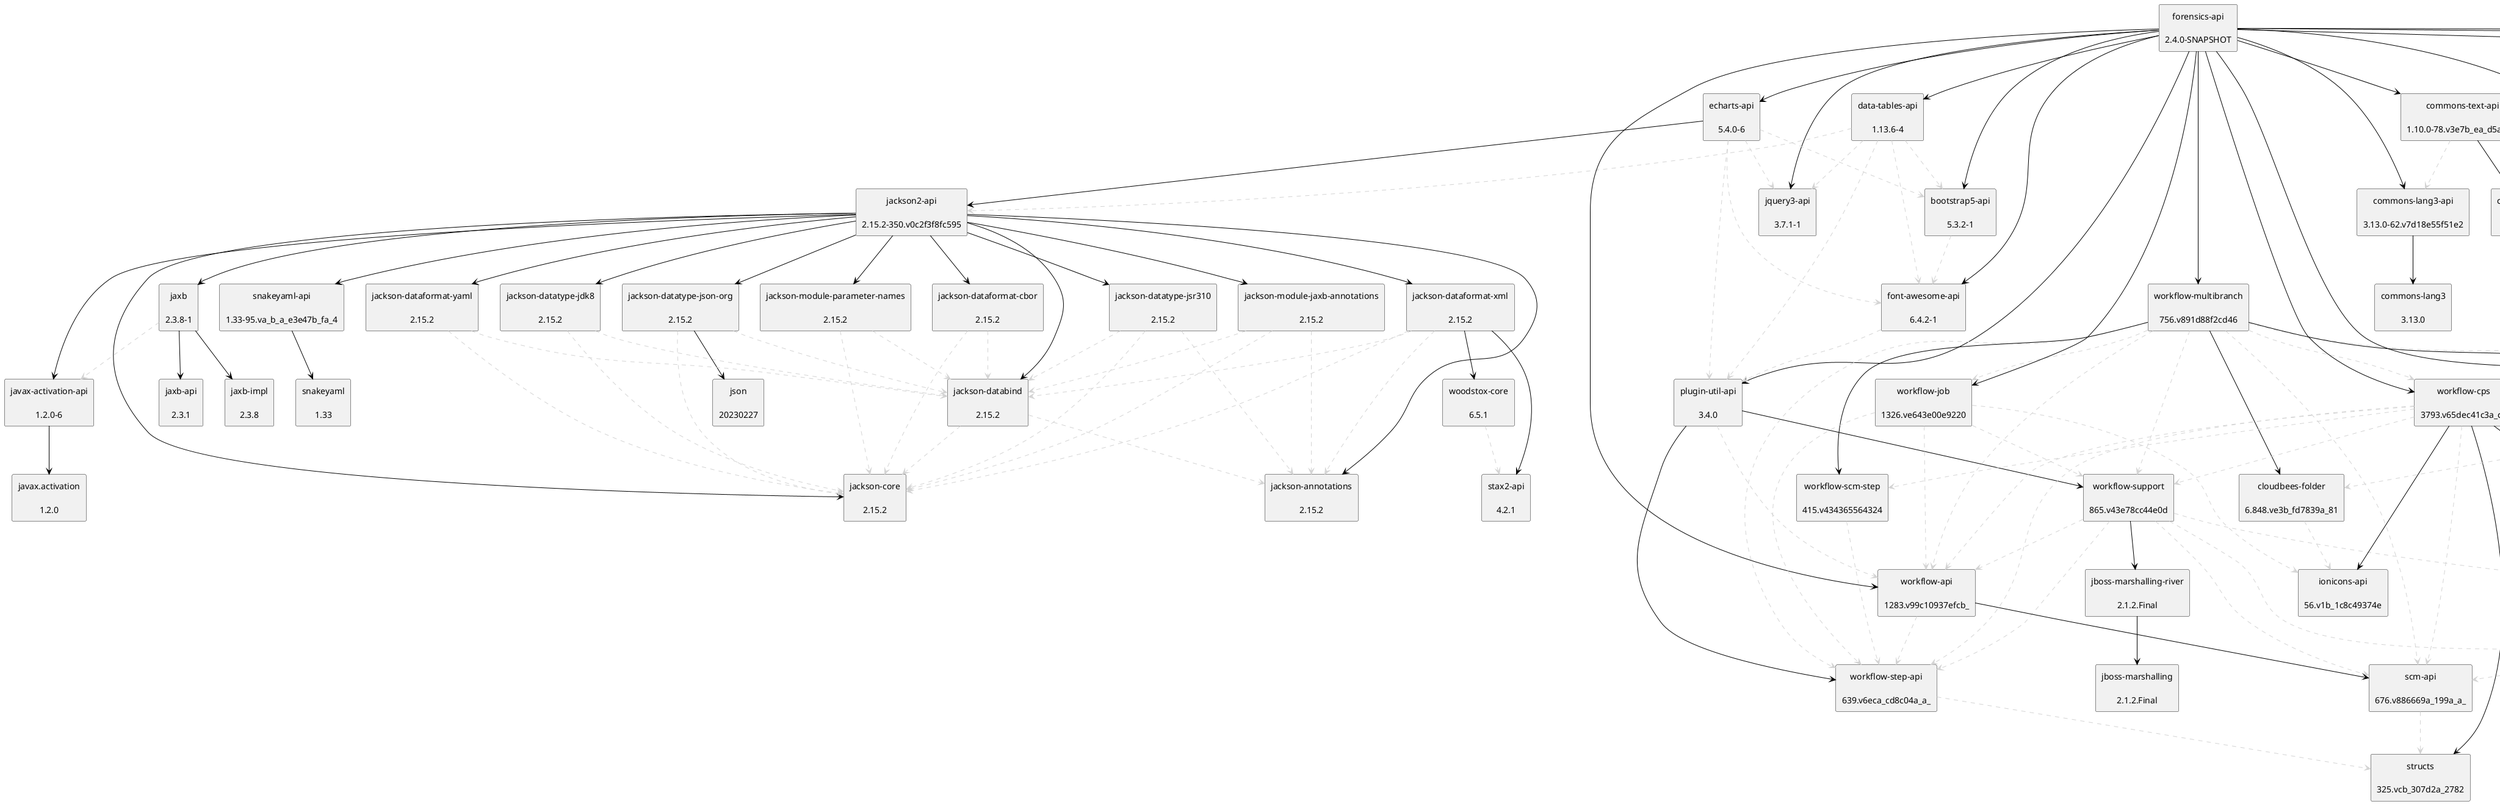 @startuml
skinparam defaultTextAlignment center
skinparam rectangle {
  BackgroundColor<<optional>> beige
  BackgroundColor<<test>> lightGreen
  BackgroundColor<<runtime>> lightBlue
  BackgroundColor<<provided>> lightGray
}
rectangle "plugin-util-api\n\n3.4.0" as io_jenkins_plugins_plugin_util_api_jar
rectangle "workflow-api\n\n1283.v99c10937efcb_" as org_jenkins_ci_plugins_workflow_workflow_api_jar
rectangle "workflow-step-api\n\n639.v6eca_cd8c04a_a_" as org_jenkins_ci_plugins_workflow_workflow_step_api_jar
rectangle "structs\n\n325.vcb_307d2a_2782" as org_jenkins_ci_plugins_structs_jar
rectangle "workflow-support\n\n865.v43e78cc44e0d" as org_jenkins_ci_plugins_workflow_workflow_support_jar
rectangle "scm-api\n\n676.v886669a_199a_a_" as org_jenkins_ci_plugins_scm_api_jar
rectangle "script-security\n\n1275.v23895f409fb_d" as org_jenkins_ci_plugins_script_security_jar
rectangle "caffeine-api\n\n3.1.8-133.v17b_1ff2e0599" as io_jenkins_plugins_caffeine_api_jar
rectangle "jboss-marshalling-river\n\n2.1.2.Final" as org_jboss_marshalling_jboss_marshalling_river_jar
rectangle "jboss-marshalling\n\n2.1.2.Final" as org_jboss_marshalling_jboss_marshalling_jar
rectangle "forensics-api\n\n2.4.0-SNAPSHOT" as io_jenkins_plugins_forensics_api_hpi
rectangle "font-awesome-api\n\n6.4.2-1" as io_jenkins_plugins_font_awesome_api_jar
rectangle "bootstrap5-api\n\n5.3.2-1" as io_jenkins_plugins_bootstrap5_api_jar
rectangle "jquery3-api\n\n3.7.1-1" as io_jenkins_plugins_jquery3_api_jar
rectangle "echarts-api\n\n5.4.0-6" as io_jenkins_plugins_echarts_api_jar
rectangle "jackson-databind\n\n2.15.2" as com_fasterxml_jackson_core_jackson_databind_jar
rectangle "jackson-annotations\n\n2.15.2" as com_fasterxml_jackson_core_jackson_annotations_jar
rectangle "jackson-core\n\n2.15.2" as com_fasterxml_jackson_core_jackson_core_jar
rectangle "jackson2-api\n\n2.15.2-350.v0c2f3f8fc595" as org_jenkins_ci_plugins_jackson2_api_jar
rectangle "jackson-datatype-jsr310\n\n2.15.2" as com_fasterxml_jackson_datatype_jackson_datatype_jsr310_jar
rectangle "jackson-datatype-jdk8\n\n2.15.2" as com_fasterxml_jackson_datatype_jackson_datatype_jdk8_jar
rectangle "jackson-datatype-json-org\n\n2.15.2" as com_fasterxml_jackson_datatype_jackson_datatype_json_org_jar
rectangle "json\n\n20230227" as org_json_json_jar
rectangle "jackson-module-parameter-names\n\n2.15.2" as com_fasterxml_jackson_module_jackson_module_parameter_names_jar
rectangle "jackson-module-jaxb-annotations\n\n2.15.2" as com_fasterxml_jackson_module_jackson_module_jaxb_annotations_jar
rectangle "jackson-dataformat-cbor\n\n2.15.2" as com_fasterxml_jackson_dataformat_jackson_dataformat_cbor_jar
rectangle "jackson-dataformat-xml\n\n2.15.2" as com_fasterxml_jackson_dataformat_jackson_dataformat_xml_jar
rectangle "stax2-api\n\n4.2.1" as org_codehaus_woodstox_stax2_api_jar
rectangle "woodstox-core\n\n6.5.1" as com_fasterxml_woodstox_woodstox_core_jar
rectangle "jackson-dataformat-yaml\n\n2.15.2" as com_fasterxml_jackson_dataformat_jackson_dataformat_yaml_jar
rectangle "javax-activation-api\n\n1.2.0-6" as io_jenkins_plugins_javax_activation_api_jar
rectangle "javax.activation\n\n1.2.0" as com_sun_activation_javax_activation_jar
rectangle "jaxb\n\n2.3.8-1" as io_jenkins_plugins_jaxb_jar
rectangle "jaxb-impl\n\n2.3.8" as com_sun_xml_bind_jaxb_impl_jar
rectangle "jaxb-api\n\n2.3.1" as javax_xml_bind_jaxb_api_jar
rectangle "snakeyaml-api\n\n1.33-95.va_b_a_e3e47b_fa_4" as io_jenkins_plugins_snakeyaml_api_jar
rectangle "snakeyaml\n\n1.33" as org_yaml_snakeyaml_jar
rectangle "data-tables-api\n\n1.13.6-4" as io_jenkins_plugins_data_tables_api_jar
rectangle "workflow-multibranch\n\n756.v891d88f2cd46" as org_jenkins_ci_plugins_workflow_workflow_multibranch_jar
rectangle "workflow-job\n\n1326.ve643e00e9220" as org_jenkins_ci_plugins_workflow_workflow_job_jar
rectangle "workflow-cps\n\n3793.v65dec41c3a_c3" as org_jenkins_ci_plugins_workflow_workflow_cps_jar
rectangle "branch-api\n\n2.1128.v717130d4f816" as org_jenkins_ci_plugins_branch_api_jar
rectangle "cloudbees-folder\n\n6.848.ve3b_fd7839a_81" as org_jenkins_ci_plugins_cloudbees_folder_jar
rectangle "ionicons-api\n\n56.v1b_1c8c49374e" as io_jenkins_plugins_ionicons_api_jar
rectangle "workflow-scm-step\n\n415.v434365564324" as org_jenkins_ci_plugins_workflow_workflow_scm_step_jar
rectangle "groovy-sandbox\n\n1.33" as org_kohsuke_groovy_sandbox_jar
rectangle "groovy-cps\n\n3793.v65dec41c3a_c3" as com_cloudbees_groovy_cps_jar
rectangle "diff4j\n\n1.3" as com_cloudbees_diff4j_jar
rectangle "caffeine\n\n3.1.8" as com_github_ben_manes_caffeine_caffeine_jar
rectangle "slf4j-api\n\n2.0.6" as org_slf4j_slf4j_api_jar<<provided>>
rectangle "commons-lang3-api\n\n3.13.0-62.v7d18e55f51e2" as io_jenkins_plugins_commons_lang3_api_jar
rectangle "commons-lang3\n\n3.13.0" as org_apache_commons_commons_lang3_jar
rectangle "commons-text-api\n\n1.10.0-78.v3e7b_ea_d5a_fe1" as io_jenkins_plugins_commons_text_api_jar
rectangle "commons-text\n\n1.10.0" as org_apache_commons_commons_text_jar
rectangle "jenkins-core\n\n2.387.3" as org_jenkins_ci_main_jenkins_core_jar<<provided>>
rectangle "cli\n\n2.387.3" as org_jenkins_ci_main_cli_jar<<provided>>
rectangle "remoting\n\n3107.v665000b_51092" as org_jenkins_ci_main_remoting_jar<<provided>>
rectangle "args4j\n\n2.33" as args4j_args4j_jar<<provided>>
rectangle "spotbugs-annotations\n\n4.7.3" as com_github_spotbugs_spotbugs_annotations_jar<<provided>>
rectangle "guava\n\n31.1-jre" as com_google_guava_guava_jar<<provided>>
rectangle "failureaccess\n\n1.0.1" as com_google_guava_failureaccess_jar<<provided>>
rectangle "listenablefuture\n\n9999.0-empty-to-avoid-conflict-with-guava" as com_google_guava_listenablefuture_jar<<provided>>
rectangle "jsr305\n\n3.0.1" as com_google_code_findbugs_jsr305_jar<<provided>>
rectangle "guice\n\n5.1.0" as com_google_inject_guice_jar<<provided>>
rectangle "javax.inject\n\n1" as javax_inject_javax_inject_jar<<provided>>
rectangle "bridge-method-annotation\n\n1.25" as com_infradna_tool_bridge_method_annotation_jar<<provided>>
rectangle "annotation-indexer\n\n1.17" as org_jenkins_ci_annotation_indexer_jar<<provided>>
rectangle "jzlib\n\n1.1.3-kohsuke-1" as com_jcraft_jzlib_jar<<provided>>
rectangle "embedded_su4j\n\n1.1" as com_sun_solaris_embedded_su4j_jar<<provided>>
rectangle "txw2\n\n20110809" as com_sun_xml_txw2_txw2_jar<<provided>>
rectangle "relaxngDatatype\n\n20020414" as relaxngDatatype_relaxngDatatype_jar<<provided>>
rectangle "xstream\n\n1.4.20" as com_thoughtworks_xstream_xstream_jar<<provided>>
rectangle "mxparser\n\n1.2.2" as io_github_x_stream_mxparser_jar<<provided>>
rectangle "commons-beanutils\n\n1.9.4" as commons_beanutils_commons_beanutils_jar<<provided>>
rectangle "commons-logging\n\n1.2" as commons_logging_commons_logging_jar<<provided>>
rectangle "commons-collections\n\n3.2.2" as commons_collections_commons_collections_jar<<provided>>
rectangle "commons-codec\n\n1.15" as commons_codec_commons_codec_jar<<provided>>
rectangle "commons-fileupload\n\n1.5" as commons_fileupload_commons_fileupload_jar<<provided>>
rectangle "commons-io\n\n2.11.0" as commons_io_commons_io_jar<<provided>>
rectangle "commons-jelly-tags-fmt\n\n1.0" as commons_jelly_commons_jelly_tags_fmt_jar<<provided>>
rectangle "commons-jelly-tags-xml\n\n1.1" as commons_jelly_commons_jelly_tags_xml_jar<<provided>>
rectangle "jaxen\n\n2.0.0" as jaxen_jaxen_jar<<provided>>
rectangle "commons-lang\n\n2.6" as commons_lang_commons_lang_jar<<provided>>
rectangle "jenkins-stapler-support\n\n1.1" as io_jenkins_stapler_jenkins_stapler_support_jar<<provided>>
rectangle "jakarta.servlet.jsp.jstl-api\n\n1.2.7" as jakarta_servlet_jsp_jstl_jakarta_servlet_jsp_jstl_api_jar<<provided>>
rectangle "jline\n\n2.14.6" as jline_jline_jar<<provided>>
rectangle "jna\n\n5.12.1" as net_java_dev_jna_jna_jar<<provided>>
rectangle "sezpoz\n\n1.13" as net_java_sezpoz_sezpoz_jar<<provided>>
rectangle "jcip-annotations\n\n1.0" as net_jcip_jcip_annotations_jar<<provided>>
rectangle "kxml2\n\n2.3.0" as net_sf_kxml_kxml2_jar<<provided>>
rectangle "antlr4-runtime\n\n4.11.1" as org_antlr_antlr4_runtime_jar<<provided>>
rectangle "ant\n\n1.10.12" as org_apache_ant_ant_jar<<provided>>
rectangle "ant-launcher\n\n1.10.12" as org_apache_ant_ant_launcher_jar<<provided>>
rectangle "commons-compress\n\n1.22" as org_apache_commons_commons_compress_jar<<provided>>
rectangle "groovy-all\n\n2.4.21" as org_codehaus_groovy_groovy_all_jar<<provided>>
rectangle "jbcrypt\n\n1.0.0" as org_connectbot_jbcrypt_jbcrypt_jar<<provided>>
rectangle "jansi\n\n1.11" as org_fusesource_jansi_jansi_jar<<provided>>
rectangle "commons-jexl\n\n1.1-jenkins-20111212" as org_jenkins_ci_commons_jexl_jar<<provided>>
rectangle "crypto-util\n\n1.8" as org_jenkins_ci_crypto_util_jar<<provided>>
rectangle "memory-monitor\n\n1.12" as org_jenkins_ci_memory_monitor_jar<<provided>>
rectangle "symbol-annotation\n\n1.24" as org_jenkins_ci_symbol_annotation_jar<<provided>>
rectangle "task-reactor\n\n1.8" as org_jenkins_ci_task_reactor_jar<<provided>>
rectangle "version-number\n\n1.11" as org_jenkins_ci_version_number_jar<<provided>>
rectangle "websocket-spi\n\n2.387.3" as org_jenkins_ci_main_websocket_spi_jar<<provided>>
rectangle "jfreechart\n\n1.0.19" as org_jfree_jfreechart_jar<<provided>>
rectangle "jcommon\n\n1.0.23" as org_jfree_jcommon_jar<<provided>>
rectangle "commons-jelly-tags-define\n\n1.0.1-hudson-20071021" as org_jvnet_hudson_commons_jelly_tags_define_jar<<provided>>
rectangle "localizer\n\n1.31" as org_jvnet_localizer_localizer_jar<<provided>>
rectangle "robust-http-client\n\n1.2" as org_jvnet_robust_http_client_robust_http_client_jar<<provided>>
rectangle "winp\n\n1.30" as org_jvnet_winp_winp_jar<<provided>>
rectangle "access-modifier-annotation\n\n1.30" as org_kohsuke_access_modifier_annotation_jar<<provided>>
rectangle "windows-package-checker\n\n1.2" as org_kohsuke_windows_package_checker_jar<<provided>>
rectangle "j-interopdeps\n\n2.0.8-kohsuke-1" as org_kohsuke_jinterop_j_interopdeps_jar<<provided>>
rectangle "jcifs\n\n1.3.18-kohsuke-1" as org_samba_jcifs_jcifs_jar<<provided>>
rectangle "j-interop\n\n2.0.8-kohsuke-1" as org_kohsuke_jinterop_j_interop_jar<<provided>>
rectangle "json-lib\n\n2.4-jenkins-3" as org_kohsuke_stapler_json_lib_jar<<provided>>
rectangle "ezmorph\n\n1.0.6" as net_sf_ezmorph_ezmorph_jar<<provided>>
rectangle "stapler\n\n1756.1758.v13fcdc2c8c34" as org_kohsuke_stapler_stapler_jar<<provided>>
rectangle "commons-discovery\n\n0.5" as commons_discovery_commons_discovery_jar<<provided>>
rectangle "jakarta.annotation-api\n\n2.1.1" as jakarta_annotation_jakarta_annotation_api_jar<<provided>>
rectangle "javax.annotation-api\n\n1.3.2" as javax_annotation_javax_annotation_api_jar<<provided>>
rectangle "tiger-types\n\n2.2" as org_jvnet_tiger_types_jar<<provided>>
rectangle "stapler-adjunct-codemirror\n\n1.3" as org_kohsuke_stapler_stapler_adjunct_codemirror_jar<<provided>>
rectangle "stapler-adjunct-timeline\n\n1.5" as org_kohsuke_stapler_stapler_adjunct_timeline_jar<<provided>>
rectangle "stapler-jelly\n\n1756.1758.v13fcdc2c8c34" as org_kohsuke_stapler_stapler_jelly_jar<<provided>>
rectangle "dom4j\n\n2.1.3" as org_dom4j_dom4j_jar<<provided>>
rectangle "commons-jelly\n\n1.1-jenkins-20220630" as org_jenkins_ci_commons_jelly_jar<<provided>>
rectangle "stapler-groovy\n\n1756.1758.v13fcdc2c8c34" as org_kohsuke_stapler_stapler_groovy_jar<<provided>>
rectangle "asm\n\n9.4" as org_ow2_asm_asm_jar<<provided>>
rectangle "asm-analysis\n\n9.4" as org_ow2_asm_asm_analysis_jar<<provided>>
rectangle "asm-tree\n\n9.4" as org_ow2_asm_asm_tree_jar<<provided>>
rectangle "asm-commons\n\n9.4" as org_ow2_asm_asm_commons_jar<<provided>>
rectangle "asm-util\n\n9.4" as org_ow2_asm_asm_util_jar<<provided>>
rectangle "jcl-over-slf4j\n\n2.0.6" as org_slf4j_jcl_over_slf4j_jar<<provided>>
rectangle "log4j-over-slf4j\n\n2.0.6" as org_slf4j_log4j_over_slf4j_jar<<provided>>
rectangle "spring-security-core\n\n5.8.1" as org_springframework_security_spring_security_core_jar<<provided>>
rectangle "spring-security-crypto\n\n5.8.1" as org_springframework_security_spring_security_crypto_jar<<provided>>
rectangle "spring-aop\n\n5.3.24" as org_springframework_spring_aop_jar<<provided>>
rectangle "spring-beans\n\n5.3.24" as org_springframework_spring_beans_jar<<provided>>
rectangle "spring-context\n\n5.3.24" as org_springframework_spring_context_jar<<provided>>
rectangle "spring-core\n\n5.3.24" as org_springframework_spring_core_jar<<provided>>
rectangle "spring-expression\n\n5.3.24" as org_springframework_spring_expression_jar<<provided>>
rectangle "spring-security-web\n\n5.8.1" as org_springframework_security_spring_security_web_jar<<provided>>
rectangle "spring-web\n\n5.3.24" as org_springframework_spring_web_jar<<provided>>
rectangle "xpp3\n\n1.1.4c" as xpp3_xpp3_jar<<provided>>
rectangle "jakarta.servlet-api\n\n4.0.4" as jakarta_servlet_jakarta_servlet_api_jar<<provided>>
io_jenkins_plugins_plugin_util_api_jar .[#D3D3D3].> org_jenkins_ci_plugins_workflow_workflow_api_jar
org_jenkins_ci_plugins_workflow_workflow_step_api_jar .[#D3D3D3].> org_jenkins_ci_plugins_structs_jar
io_jenkins_plugins_plugin_util_api_jar -[#000000]-> org_jenkins_ci_plugins_workflow_workflow_step_api_jar
org_jenkins_ci_plugins_workflow_workflow_support_jar .[#D3D3D3].> org_jenkins_ci_plugins_workflow_workflow_step_api_jar
org_jenkins_ci_plugins_workflow_workflow_support_jar .[#D3D3D3].> org_jenkins_ci_plugins_workflow_workflow_api_jar
org_jenkins_ci_plugins_workflow_workflow_support_jar .[#D3D3D3].> org_jenkins_ci_plugins_scm_api_jar
org_jenkins_ci_plugins_workflow_workflow_support_jar .[#D3D3D3].> org_jenkins_ci_plugins_script_security_jar
org_jenkins_ci_plugins_workflow_workflow_support_jar .[#D3D3D3].> io_jenkins_plugins_caffeine_api_jar
org_jboss_marshalling_jboss_marshalling_river_jar -[#000000]-> org_jboss_marshalling_jboss_marshalling_jar
org_jenkins_ci_plugins_workflow_workflow_support_jar -[#000000]-> org_jboss_marshalling_jboss_marshalling_river_jar
io_jenkins_plugins_plugin_util_api_jar -[#000000]-> org_jenkins_ci_plugins_workflow_workflow_support_jar
io_jenkins_plugins_forensics_api_hpi -[#000000]-> io_jenkins_plugins_plugin_util_api_jar
io_jenkins_plugins_font_awesome_api_jar .[#D3D3D3].> io_jenkins_plugins_plugin_util_api_jar
io_jenkins_plugins_forensics_api_hpi -[#000000]-> io_jenkins_plugins_font_awesome_api_jar
io_jenkins_plugins_bootstrap5_api_jar .[#D3D3D3].> io_jenkins_plugins_font_awesome_api_jar
io_jenkins_plugins_forensics_api_hpi -[#000000]-> io_jenkins_plugins_bootstrap5_api_jar
io_jenkins_plugins_forensics_api_hpi -[#000000]-> io_jenkins_plugins_jquery3_api_jar
io_jenkins_plugins_echarts_api_jar .[#D3D3D3].> io_jenkins_plugins_plugin_util_api_jar
io_jenkins_plugins_echarts_api_jar .[#D3D3D3].> io_jenkins_plugins_font_awesome_api_jar
io_jenkins_plugins_echarts_api_jar .[#D3D3D3].> io_jenkins_plugins_bootstrap5_api_jar
io_jenkins_plugins_echarts_api_jar .[#D3D3D3].> io_jenkins_plugins_jquery3_api_jar
com_fasterxml_jackson_core_jackson_databind_jar .[#D3D3D3].> com_fasterxml_jackson_core_jackson_annotations_jar
com_fasterxml_jackson_core_jackson_databind_jar .[#D3D3D3].> com_fasterxml_jackson_core_jackson_core_jar
org_jenkins_ci_plugins_jackson2_api_jar -[#000000]-> com_fasterxml_jackson_core_jackson_databind_jar
com_fasterxml_jackson_datatype_jackson_datatype_jsr310_jar .[#D3D3D3].> com_fasterxml_jackson_core_jackson_annotations_jar
com_fasterxml_jackson_datatype_jackson_datatype_jsr310_jar .[#D3D3D3].> com_fasterxml_jackson_core_jackson_core_jar
com_fasterxml_jackson_datatype_jackson_datatype_jsr310_jar .[#D3D3D3].> com_fasterxml_jackson_core_jackson_databind_jar
org_jenkins_ci_plugins_jackson2_api_jar -[#000000]-> com_fasterxml_jackson_datatype_jackson_datatype_jsr310_jar
com_fasterxml_jackson_datatype_jackson_datatype_jdk8_jar .[#D3D3D3].> com_fasterxml_jackson_core_jackson_core_jar
com_fasterxml_jackson_datatype_jackson_datatype_jdk8_jar .[#D3D3D3].> com_fasterxml_jackson_core_jackson_databind_jar
org_jenkins_ci_plugins_jackson2_api_jar -[#000000]-> com_fasterxml_jackson_datatype_jackson_datatype_jdk8_jar
com_fasterxml_jackson_datatype_jackson_datatype_json_org_jar -[#000000]-> org_json_json_jar
com_fasterxml_jackson_datatype_jackson_datatype_json_org_jar .[#D3D3D3].> com_fasterxml_jackson_core_jackson_core_jar
com_fasterxml_jackson_datatype_jackson_datatype_json_org_jar .[#D3D3D3].> com_fasterxml_jackson_core_jackson_databind_jar
org_jenkins_ci_plugins_jackson2_api_jar -[#000000]-> com_fasterxml_jackson_datatype_jackson_datatype_json_org_jar
com_fasterxml_jackson_module_jackson_module_parameter_names_jar .[#D3D3D3].> com_fasterxml_jackson_core_jackson_core_jar
com_fasterxml_jackson_module_jackson_module_parameter_names_jar .[#D3D3D3].> com_fasterxml_jackson_core_jackson_databind_jar
org_jenkins_ci_plugins_jackson2_api_jar -[#000000]-> com_fasterxml_jackson_module_jackson_module_parameter_names_jar
org_jenkins_ci_plugins_jackson2_api_jar -[#000000]-> com_fasterxml_jackson_core_jackson_core_jar
org_jenkins_ci_plugins_jackson2_api_jar -[#000000]-> com_fasterxml_jackson_core_jackson_annotations_jar
com_fasterxml_jackson_module_jackson_module_jaxb_annotations_jar .[#D3D3D3].> com_fasterxml_jackson_core_jackson_annotations_jar
com_fasterxml_jackson_module_jackson_module_jaxb_annotations_jar .[#D3D3D3].> com_fasterxml_jackson_core_jackson_core_jar
com_fasterxml_jackson_module_jackson_module_jaxb_annotations_jar .[#D3D3D3].> com_fasterxml_jackson_core_jackson_databind_jar
org_jenkins_ci_plugins_jackson2_api_jar -[#000000]-> com_fasterxml_jackson_module_jackson_module_jaxb_annotations_jar
com_fasterxml_jackson_dataformat_jackson_dataformat_cbor_jar .[#D3D3D3].> com_fasterxml_jackson_core_jackson_databind_jar
com_fasterxml_jackson_dataformat_jackson_dataformat_cbor_jar .[#D3D3D3].> com_fasterxml_jackson_core_jackson_core_jar
org_jenkins_ci_plugins_jackson2_api_jar -[#000000]-> com_fasterxml_jackson_dataformat_jackson_dataformat_cbor_jar
com_fasterxml_jackson_dataformat_jackson_dataformat_xml_jar .[#D3D3D3].> com_fasterxml_jackson_core_jackson_core_jar
com_fasterxml_jackson_dataformat_jackson_dataformat_xml_jar .[#D3D3D3].> com_fasterxml_jackson_core_jackson_annotations_jar
com_fasterxml_jackson_dataformat_jackson_dataformat_xml_jar .[#D3D3D3].> com_fasterxml_jackson_core_jackson_databind_jar
com_fasterxml_jackson_dataformat_jackson_dataformat_xml_jar -[#000000]-> org_codehaus_woodstox_stax2_api_jar
com_fasterxml_woodstox_woodstox_core_jar .[#D3D3D3].> org_codehaus_woodstox_stax2_api_jar
com_fasterxml_jackson_dataformat_jackson_dataformat_xml_jar -[#000000]-> com_fasterxml_woodstox_woodstox_core_jar
org_jenkins_ci_plugins_jackson2_api_jar -[#000000]-> com_fasterxml_jackson_dataformat_jackson_dataformat_xml_jar
com_fasterxml_jackson_dataformat_jackson_dataformat_yaml_jar .[#D3D3D3].> com_fasterxml_jackson_core_jackson_databind_jar
com_fasterxml_jackson_dataformat_jackson_dataformat_yaml_jar .[#D3D3D3].> com_fasterxml_jackson_core_jackson_core_jar
org_jenkins_ci_plugins_jackson2_api_jar -[#000000]-> com_fasterxml_jackson_dataformat_jackson_dataformat_yaml_jar
io_jenkins_plugins_javax_activation_api_jar -[#000000]-> com_sun_activation_javax_activation_jar
org_jenkins_ci_plugins_jackson2_api_jar -[#000000]-> io_jenkins_plugins_javax_activation_api_jar
io_jenkins_plugins_jaxb_jar -[#000000]-> com_sun_xml_bind_jaxb_impl_jar
io_jenkins_plugins_jaxb_jar .[#D3D3D3].> io_jenkins_plugins_javax_activation_api_jar
io_jenkins_plugins_jaxb_jar -[#000000]-> javax_xml_bind_jaxb_api_jar
org_jenkins_ci_plugins_jackson2_api_jar -[#000000]-> io_jenkins_plugins_jaxb_jar
io_jenkins_plugins_snakeyaml_api_jar -[#000000]-> org_yaml_snakeyaml_jar
org_jenkins_ci_plugins_jackson2_api_jar -[#000000]-> io_jenkins_plugins_snakeyaml_api_jar
io_jenkins_plugins_echarts_api_jar -[#000000]-> org_jenkins_ci_plugins_jackson2_api_jar
io_jenkins_plugins_forensics_api_hpi -[#000000]-> io_jenkins_plugins_echarts_api_jar
io_jenkins_plugins_data_tables_api_jar .[#D3D3D3].> io_jenkins_plugins_plugin_util_api_jar
io_jenkins_plugins_data_tables_api_jar .[#D3D3D3].> io_jenkins_plugins_jquery3_api_jar
io_jenkins_plugins_data_tables_api_jar .[#D3D3D3].> io_jenkins_plugins_bootstrap5_api_jar
io_jenkins_plugins_data_tables_api_jar .[#D3D3D3].> io_jenkins_plugins_font_awesome_api_jar
io_jenkins_plugins_data_tables_api_jar .[#D3D3D3].> org_jenkins_ci_plugins_jackson2_api_jar
io_jenkins_plugins_forensics_api_hpi -[#000000]-> io_jenkins_plugins_data_tables_api_jar
org_jenkins_ci_plugins_workflow_workflow_api_jar .[#D3D3D3].> org_jenkins_ci_plugins_workflow_workflow_step_api_jar
org_jenkins_ci_plugins_scm_api_jar .[#D3D3D3].> org_jenkins_ci_plugins_structs_jar
org_jenkins_ci_plugins_workflow_workflow_api_jar -[#000000]-> org_jenkins_ci_plugins_scm_api_jar
io_jenkins_plugins_forensics_api_hpi -[#000000]-> org_jenkins_ci_plugins_workflow_workflow_api_jar
org_jenkins_ci_plugins_workflow_workflow_multibranch_jar .[#D3D3D3].> org_jenkins_ci_plugins_workflow_workflow_step_api_jar
org_jenkins_ci_plugins_workflow_workflow_multibranch_jar .[#D3D3D3].> org_jenkins_ci_plugins_workflow_workflow_job_jar
org_jenkins_ci_plugins_workflow_workflow_multibranch_jar .[#D3D3D3].> org_jenkins_ci_plugins_workflow_workflow_support_jar
org_jenkins_ci_plugins_workflow_workflow_multibranch_jar .[#D3D3D3].> org_jenkins_ci_plugins_workflow_workflow_cps_jar
org_jenkins_ci_plugins_workflow_workflow_multibranch_jar .[#D3D3D3].> org_jenkins_ci_plugins_scm_api_jar
org_jenkins_ci_plugins_workflow_workflow_multibranch_jar .[#D3D3D3].> org_jenkins_ci_plugins_branch_api_jar
org_jenkins_ci_plugins_cloudbees_folder_jar .[#D3D3D3].> io_jenkins_plugins_ionicons_api_jar
org_jenkins_ci_plugins_workflow_workflow_multibranch_jar -[#000000]-> org_jenkins_ci_plugins_cloudbees_folder_jar
org_jenkins_ci_plugins_workflow_workflow_multibranch_jar .[#D3D3D3].> org_jenkins_ci_plugins_workflow_workflow_api_jar
org_jenkins_ci_plugins_workflow_workflow_scm_step_jar .[#D3D3D3].> org_jenkins_ci_plugins_workflow_workflow_step_api_jar
org_jenkins_ci_plugins_workflow_workflow_multibranch_jar -[#000000]-> org_jenkins_ci_plugins_workflow_workflow_scm_step_jar
org_jenkins_ci_plugins_script_security_jar -[#000000]-> org_kohsuke_groovy_sandbox_jar
org_jenkins_ci_plugins_script_security_jar .[#D3D3D3].> io_jenkins_plugins_caffeine_api_jar
org_jenkins_ci_plugins_workflow_workflow_multibranch_jar -[#000000]-> org_jenkins_ci_plugins_script_security_jar
io_jenkins_plugins_forensics_api_hpi -[#000000]-> org_jenkins_ci_plugins_workflow_workflow_multibranch_jar
org_jenkins_ci_plugins_workflow_workflow_cps_jar .[#D3D3D3].> org_jenkins_ci_plugins_workflow_workflow_step_api_jar
org_jenkins_ci_plugins_workflow_workflow_cps_jar -[#000000]-> io_jenkins_plugins_ionicons_api_jar
org_jenkins_ci_plugins_workflow_workflow_cps_jar .[#D3D3D3].> org_jenkins_ci_plugins_workflow_workflow_api_jar
org_jenkins_ci_plugins_workflow_workflow_cps_jar .[#D3D3D3].> org_jenkins_ci_plugins_workflow_workflow_support_jar
org_jenkins_ci_plugins_workflow_workflow_cps_jar .[#D3D3D3].> org_jenkins_ci_plugins_workflow_workflow_scm_step_jar
org_jenkins_ci_plugins_workflow_workflow_cps_jar .[#D3D3D3].> org_jenkins_ci_plugins_script_security_jar
org_jenkins_ci_plugins_workflow_workflow_cps_jar .[#D3D3D3].> org_jenkins_ci_plugins_scm_api_jar
org_jenkins_ci_plugins_workflow_workflow_cps_jar -[#000000]-> org_jenkins_ci_plugins_structs_jar
org_jenkins_ci_plugins_workflow_workflow_cps_jar -[#000000]-> com_cloudbees_groovy_cps_jar
org_jenkins_ci_plugins_workflow_workflow_cps_jar -[#000000]-> com_cloudbees_diff4j_jar
io_jenkins_plugins_forensics_api_hpi -[#000000]-> org_jenkins_ci_plugins_workflow_workflow_cps_jar
org_jenkins_ci_plugins_workflow_workflow_job_jar .[#D3D3D3].> io_jenkins_plugins_ionicons_api_jar
org_jenkins_ci_plugins_workflow_workflow_job_jar .[#D3D3D3].> org_jenkins_ci_plugins_workflow_workflow_step_api_jar
org_jenkins_ci_plugins_workflow_workflow_job_jar .[#D3D3D3].> org_jenkins_ci_plugins_workflow_workflow_api_jar
org_jenkins_ci_plugins_workflow_workflow_job_jar .[#D3D3D3].> org_jenkins_ci_plugins_workflow_workflow_support_jar
io_jenkins_plugins_forensics_api_hpi -[#000000]-> org_jenkins_ci_plugins_workflow_workflow_job_jar
org_jenkins_ci_plugins_branch_api_jar .[#D3D3D3].> org_jenkins_ci_plugins_scm_api_jar
org_jenkins_ci_plugins_branch_api_jar .[#D3D3D3].> org_jenkins_ci_plugins_cloudbees_folder_jar
io_jenkins_plugins_caffeine_api_jar -[#000000]-> com_github_ben_manes_caffeine_caffeine_jar
org_jenkins_ci_plugins_branch_api_jar -[#000000]-> io_jenkins_plugins_caffeine_api_jar
io_jenkins_plugins_forensics_api_hpi -[#000000]-> org_jenkins_ci_plugins_branch_api_jar
io_jenkins_plugins_forensics_api_hpi -[#000000]-> org_slf4j_slf4j_api_jar
io_jenkins_plugins_commons_lang3_api_jar -[#000000]-> org_apache_commons_commons_lang3_jar
io_jenkins_plugins_forensics_api_hpi -[#000000]-> io_jenkins_plugins_commons_lang3_api_jar
io_jenkins_plugins_commons_text_api_jar -[#000000]-> org_apache_commons_commons_text_jar
io_jenkins_plugins_commons_text_api_jar .[#D3D3D3].> io_jenkins_plugins_commons_lang3_api_jar
io_jenkins_plugins_forensics_api_hpi -[#000000]-> io_jenkins_plugins_commons_text_api_jar
org_jenkins_ci_main_jenkins_core_jar -[#000000]-> org_jenkins_ci_main_cli_jar
org_jenkins_ci_main_jenkins_core_jar -[#000000]-> org_jenkins_ci_main_remoting_jar
org_jenkins_ci_main_jenkins_core_jar -[#000000]-> args4j_args4j_jar
org_jenkins_ci_main_jenkins_core_jar -[#000000]-> com_github_spotbugs_spotbugs_annotations_jar
com_google_guava_guava_jar -[#000000]-> com_google_guava_failureaccess_jar
com_google_guava_guava_jar -[#000000]-> com_google_guava_listenablefuture_jar
com_google_guava_guava_jar -[#000000]-> com_google_code_findbugs_jsr305_jar
org_jenkins_ci_main_jenkins_core_jar -[#000000]-> com_google_guava_guava_jar
com_google_inject_guice_jar -[#000000]-> javax_inject_javax_inject_jar
com_google_inject_guice_jar .[#D3D3D3].> com_google_guava_guava_jar
org_jenkins_ci_main_jenkins_core_jar -[#000000]-> com_google_inject_guice_jar
com_infradna_tool_bridge_method_annotation_jar .[#D3D3D3].> org_jenkins_ci_annotation_indexer_jar
org_jenkins_ci_main_jenkins_core_jar -[#000000]-> com_infradna_tool_bridge_method_annotation_jar
org_jenkins_ci_main_jenkins_core_jar -[#000000]-> com_jcraft_jzlib_jar
org_jenkins_ci_main_jenkins_core_jar -[#000000]-> com_sun_solaris_embedded_su4j_jar
com_sun_xml_txw2_txw2_jar -[#000000]-> relaxngDatatype_relaxngDatatype_jar
org_jenkins_ci_main_jenkins_core_jar -[#000000]-> com_sun_xml_txw2_txw2_jar
com_thoughtworks_xstream_xstream_jar -[#000000]-> io_github_x_stream_mxparser_jar
org_jenkins_ci_main_jenkins_core_jar -[#000000]-> com_thoughtworks_xstream_xstream_jar
commons_beanutils_commons_beanutils_jar .[#D3D3D3].> commons_logging_commons_logging_jar
commons_beanutils_commons_beanutils_jar .[#D3D3D3].> commons_collections_commons_collections_jar
org_jenkins_ci_main_jenkins_core_jar -[#000000]-> commons_beanutils_commons_beanutils_jar
org_jenkins_ci_main_jenkins_core_jar -[#000000]-> commons_codec_commons_codec_jar
org_jenkins_ci_main_jenkins_core_jar -[#000000]-> commons_collections_commons_collections_jar
commons_fileupload_commons_fileupload_jar .[#D3D3D3].> commons_io_commons_io_jar
org_jenkins_ci_main_jenkins_core_jar -[#000000]-> commons_fileupload_commons_fileupload_jar
org_jenkins_ci_main_jenkins_core_jar -[#000000]-> commons_io_commons_io_jar
org_jenkins_ci_main_jenkins_core_jar -[#000000]-> commons_jelly_commons_jelly_tags_fmt_jar
commons_jelly_commons_jelly_tags_xml_jar .[#D3D3D3].> commons_beanutils_commons_beanutils_jar
commons_jelly_commons_jelly_tags_xml_jar .[#D3D3D3].> commons_collections_commons_collections_jar
commons_jelly_commons_jelly_tags_xml_jar .[#D3D3D3].> commons_logging_commons_logging_jar
commons_jelly_commons_jelly_tags_xml_jar .[#D3D3D3].> jaxen_jaxen_jar
org_jenkins_ci_main_jenkins_core_jar -[#000000]-> commons_jelly_commons_jelly_tags_xml_jar
org_jenkins_ci_main_jenkins_core_jar -[#000000]-> commons_lang_commons_lang_jar
org_jenkins_ci_main_jenkins_core_jar -[#000000]-> io_jenkins_stapler_jenkins_stapler_support_jar
org_jenkins_ci_main_jenkins_core_jar -[#000000]-> jakarta_servlet_jsp_jstl_jakarta_servlet_jsp_jstl_api_jar
org_jenkins_ci_main_jenkins_core_jar -[#000000]-> jaxen_jaxen_jar
org_jenkins_ci_main_jenkins_core_jar -[#000000]-> jline_jline_jar
org_jenkins_ci_main_jenkins_core_jar -[#000000]-> net_java_dev_jna_jna_jar
org_jenkins_ci_main_jenkins_core_jar -[#000000]-> net_java_sezpoz_sezpoz_jar
org_jenkins_ci_main_jenkins_core_jar -[#000000]-> net_jcip_jcip_annotations_jar
org_jenkins_ci_main_jenkins_core_jar -[#000000]-> net_sf_kxml_kxml2_jar
org_jenkins_ci_main_jenkins_core_jar -[#000000]-> org_antlr_antlr4_runtime_jar
org_apache_ant_ant_jar -[#000000]-> org_apache_ant_ant_launcher_jar
org_jenkins_ci_main_jenkins_core_jar -[#000000]-> org_apache_ant_ant_jar
org_jenkins_ci_main_jenkins_core_jar -[#000000]-> org_apache_commons_commons_compress_jar
org_jenkins_ci_main_jenkins_core_jar -[#000000]-> org_codehaus_groovy_groovy_all_jar
org_jenkins_ci_main_jenkins_core_jar -[#000000]-> org_connectbot_jbcrypt_jbcrypt_jar
org_jenkins_ci_main_jenkins_core_jar -[#000000]-> org_fusesource_jansi_jansi_jar
org_jenkins_ci_main_jenkins_core_jar -[#000000]-> org_jenkins_ci_annotation_indexer_jar
org_jenkins_ci_commons_jexl_jar .[#D3D3D3].> commons_logging_commons_logging_jar
org_jenkins_ci_main_jenkins_core_jar -[#000000]-> org_jenkins_ci_commons_jexl_jar
org_jenkins_ci_crypto_util_jar .[#D3D3D3].> commons_codec_commons_codec_jar
org_jenkins_ci_crypto_util_jar .[#D3D3D3].> commons_io_commons_io_jar
org_jenkins_ci_main_jenkins_core_jar -[#000000]-> org_jenkins_ci_crypto_util_jar
org_jenkins_ci_memory_monitor_jar .[#D3D3D3].> net_java_dev_jna_jna_jar
org_jenkins_ci_main_jenkins_core_jar -[#000000]-> org_jenkins_ci_memory_monitor_jar
org_jenkins_ci_symbol_annotation_jar .[#D3D3D3].> org_jenkins_ci_annotation_indexer_jar
org_jenkins_ci_main_jenkins_core_jar -[#000000]-> org_jenkins_ci_symbol_annotation_jar
org_jenkins_ci_main_jenkins_core_jar -[#000000]-> org_jenkins_ci_task_reactor_jar
org_jenkins_ci_main_jenkins_core_jar -[#000000]-> org_jenkins_ci_version_number_jar
org_jenkins_ci_main_jenkins_core_jar -[#000000]-> org_jenkins_ci_main_websocket_spi_jar
org_jfree_jfreechart_jar -[#000000]-> org_jfree_jcommon_jar
org_jenkins_ci_main_jenkins_core_jar -[#000000]-> org_jfree_jfreechart_jar
org_jenkins_ci_main_jenkins_core_jar -[#000000]-> org_jvnet_hudson_commons_jelly_tags_define_jar
org_jenkins_ci_main_jenkins_core_jar -[#000000]-> org_jvnet_localizer_localizer_jar
org_jenkins_ci_main_jenkins_core_jar -[#000000]-> org_jvnet_robust_http_client_robust_http_client_jar
org_jenkins_ci_main_jenkins_core_jar -[#000000]-> org_jvnet_winp_winp_jar
org_kohsuke_access_modifier_annotation_jar .[#D3D3D3].> org_jenkins_ci_annotation_indexer_jar
org_jenkins_ci_main_jenkins_core_jar -[#000000]-> org_kohsuke_access_modifier_annotation_jar
org_jenkins_ci_main_jenkins_core_jar -[#000000]-> org_kohsuke_windows_package_checker_jar
org_kohsuke_jinterop_j_interopdeps_jar -[#000000]-> org_samba_jcifs_jcifs_jar
org_kohsuke_jinterop_j_interop_jar -[#000000]-> org_kohsuke_jinterop_j_interopdeps_jar
org_jenkins_ci_main_jenkins_core_jar -[#000000]-> org_kohsuke_jinterop_j_interop_jar
org_kohsuke_stapler_json_lib_jar .[#D3D3D3].> commons_beanutils_commons_beanutils_jar
org_kohsuke_stapler_json_lib_jar .[#D3D3D3].> commons_collections_commons_collections_jar
org_kohsuke_stapler_json_lib_jar .[#D3D3D3].> commons_lang_commons_lang_jar
org_kohsuke_stapler_json_lib_jar .[#D3D3D3].> commons_logging_commons_logging_jar
net_sf_ezmorph_ezmorph_jar .[#D3D3D3].> commons_lang_commons_lang_jar
org_kohsuke_stapler_json_lib_jar -[#000000]-> net_sf_ezmorph_ezmorph_jar
org_jenkins_ci_main_jenkins_core_jar -[#000000]-> org_kohsuke_stapler_json_lib_jar
org_kohsuke_stapler_stapler_jar .[#D3D3D3].> com_jcraft_jzlib_jar
org_kohsuke_stapler_stapler_jar .[#D3D3D3].> commons_beanutils_commons_beanutils_jar
org_kohsuke_stapler_stapler_jar .[#D3D3D3].> commons_codec_commons_codec_jar
commons_discovery_commons_discovery_jar .[#D3D3D3].> commons_logging_commons_logging_jar
org_kohsuke_stapler_stapler_jar -[#000000]-> commons_discovery_commons_discovery_jar
org_kohsuke_stapler_stapler_jar .[#D3D3D3].> commons_fileupload_commons_fileupload_jar
org_kohsuke_stapler_stapler_jar .[#D3D3D3].> commons_io_commons_io_jar
org_kohsuke_stapler_stapler_jar -[#000000]-> jakarta_annotation_jakarta_annotation_api_jar
org_kohsuke_stapler_stapler_jar -[#000000]-> javax_annotation_javax_annotation_api_jar
org_kohsuke_stapler_stapler_jar -[#000000]-> org_jvnet_tiger_types_jar
org_kohsuke_stapler_stapler_jar .[#D3D3D3].> org_jvnet_localizer_localizer_jar
org_kohsuke_stapler_stapler_jar .[#D3D3D3].> org_kohsuke_stapler_json_lib_jar
org_jenkins_ci_main_jenkins_core_jar -[#000000]-> org_kohsuke_stapler_stapler_jar
org_kohsuke_stapler_stapler_adjunct_codemirror_jar .[#D3D3D3].> org_kohsuke_stapler_stapler_jar
org_jenkins_ci_main_jenkins_core_jar -[#000000]-> org_kohsuke_stapler_stapler_adjunct_codemirror_jar
org_kohsuke_stapler_stapler_adjunct_timeline_jar .[#D3D3D3].> org_kohsuke_stapler_stapler_jar
org_jenkins_ci_main_jenkins_core_jar -[#000000]-> org_kohsuke_stapler_stapler_adjunct_timeline_jar
org_kohsuke_stapler_stapler_jelly_jar .[#D3D3D3].> org_kohsuke_stapler_stapler_jar
org_kohsuke_stapler_stapler_jelly_jar -[#000000]-> org_dom4j_dom4j_jar
org_jenkins_ci_commons_jelly_jar .[#D3D3D3].> commons_beanutils_commons_beanutils_jar
org_jenkins_ci_commons_jelly_jar .[#D3D3D3].> commons_collections_commons_collections_jar
org_jenkins_ci_commons_jelly_jar .[#D3D3D3].> org_jenkins_ci_commons_jexl_jar
org_kohsuke_stapler_stapler_jelly_jar -[#000000]-> org_jenkins_ci_commons_jelly_jar
org_kohsuke_stapler_stapler_groovy_jar -[#000000]-> org_kohsuke_stapler_stapler_jelly_jar
org_kohsuke_stapler_stapler_groovy_jar .[#D3D3D3].> org_codehaus_groovy_groovy_all_jar
org_jenkins_ci_main_jenkins_core_jar -[#000000]-> org_kohsuke_stapler_stapler_groovy_jar
org_jenkins_ci_main_jenkins_core_jar -[#000000]-> org_ow2_asm_asm_jar
org_ow2_asm_asm_analysis_jar .[#D3D3D3].> org_ow2_asm_asm_tree_jar
org_jenkins_ci_main_jenkins_core_jar -[#000000]-> org_ow2_asm_asm_analysis_jar
org_ow2_asm_asm_commons_jar .[#D3D3D3].> org_ow2_asm_asm_jar
org_ow2_asm_asm_commons_jar .[#D3D3D3].> org_ow2_asm_asm_tree_jar
org_jenkins_ci_main_jenkins_core_jar -[#000000]-> org_ow2_asm_asm_commons_jar
org_ow2_asm_asm_tree_jar .[#D3D3D3].> org_ow2_asm_asm_jar
org_jenkins_ci_main_jenkins_core_jar -[#000000]-> org_ow2_asm_asm_tree_jar
org_ow2_asm_asm_util_jar .[#D3D3D3].> org_ow2_asm_asm_jar
org_ow2_asm_asm_util_jar .[#D3D3D3].> org_ow2_asm_asm_tree_jar
org_ow2_asm_asm_util_jar .[#D3D3D3].> org_ow2_asm_asm_analysis_jar
org_jenkins_ci_main_jenkins_core_jar -[#000000]-> org_ow2_asm_asm_util_jar
org_slf4j_jcl_over_slf4j_jar .[#D3D3D3].> org_slf4j_slf4j_api_jar
org_jenkins_ci_main_jenkins_core_jar -[#000000]-> org_slf4j_jcl_over_slf4j_jar
org_slf4j_log4j_over_slf4j_jar .[#D3D3D3].> org_slf4j_slf4j_api_jar
org_jenkins_ci_main_jenkins_core_jar -[#000000]-> org_slf4j_log4j_over_slf4j_jar
org_springframework_security_spring_security_core_jar -[#000000]-> org_springframework_security_spring_security_crypto_jar
org_springframework_security_spring_security_core_jar .[#D3D3D3].> org_springframework_spring_aop_jar
org_springframework_security_spring_security_core_jar .[#D3D3D3].> org_springframework_spring_beans_jar
org_springframework_security_spring_security_core_jar .[#D3D3D3].> org_springframework_spring_context_jar
org_springframework_security_spring_security_core_jar .[#D3D3D3].> org_springframework_spring_core_jar
org_springframework_security_spring_security_core_jar .[#D3D3D3].> org_springframework_spring_expression_jar
org_springframework_security_spring_security_web_jar -[#000000]-> org_springframework_security_spring_security_core_jar
org_springframework_security_spring_security_web_jar -[#000000]-> org_springframework_spring_core_jar
org_springframework_spring_aop_jar .[#D3D3D3].> org_springframework_spring_beans_jar
org_springframework_spring_aop_jar .[#D3D3D3].> org_springframework_spring_core_jar
org_springframework_security_spring_security_web_jar -[#000000]-> org_springframework_spring_aop_jar
org_springframework_spring_beans_jar .[#D3D3D3].> org_springframework_spring_core_jar
org_springframework_security_spring_security_web_jar -[#000000]-> org_springframework_spring_beans_jar
org_springframework_spring_context_jar .[#D3D3D3].> org_springframework_spring_aop_jar
org_springframework_spring_context_jar .[#D3D3D3].> org_springframework_spring_beans_jar
org_springframework_spring_context_jar .[#D3D3D3].> org_springframework_spring_core_jar
org_springframework_spring_context_jar .[#D3D3D3].> org_springframework_spring_expression_jar
org_springframework_security_spring_security_web_jar -[#000000]-> org_springframework_spring_context_jar
org_springframework_spring_expression_jar .[#D3D3D3].> org_springframework_spring_core_jar
org_springframework_security_spring_security_web_jar -[#000000]-> org_springframework_spring_expression_jar
org_springframework_spring_web_jar .[#D3D3D3].> org_springframework_spring_beans_jar
org_springframework_spring_web_jar .[#D3D3D3].> org_springframework_spring_core_jar
org_springframework_security_spring_security_web_jar -[#000000]-> org_springframework_spring_web_jar
org_jenkins_ci_main_jenkins_core_jar -[#000000]-> org_springframework_security_spring_security_web_jar
org_jenkins_ci_main_jenkins_core_jar -[#000000]-> xpp3_xpp3_jar
io_jenkins_plugins_forensics_api_hpi -[#000000]-> org_jenkins_ci_main_jenkins_core_jar
io_jenkins_plugins_forensics_api_hpi -[#000000]-> jakarta_servlet_jakarta_servlet_api_jar
io_jenkins_plugins_forensics_api_hpi -[#000000]-> commons_logging_commons_logging_jar
@enduml